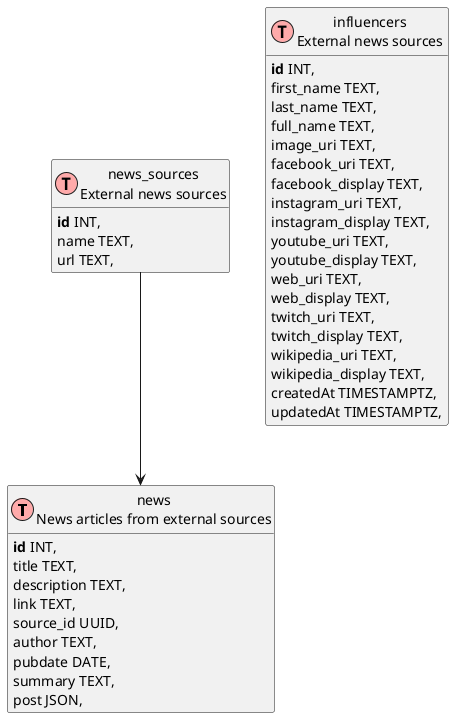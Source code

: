 @startuml
!define Table(name,desc) class name as "desc" << (T,#FFAAAA) >>
!define primary_key(x) <b>x</b>
!define unique(x) <color:green>x</color>
!define not_null(x) <u>x</u>
' other tags available:
' <i></i>
' <back:COLOR></color>, where color is a color name or html color code
' (#FFAACC)
' see: http://plantuml.com/classes.html#More
hide methods
hide stereotypes

Table(news, "news\nNews articles from external sources") {
  primary_key(id) INT,
  title TEXT,
  description TEXT,
  link TEXT,
  source_id UUID,
  author TEXT,
  pubdate DATE,
  summary TEXT,
  post JSON,
}

Table(news_sources, "news_sources\nExternal news sources") {
  primary_key(id) INT,
  name TEXT,
  url TEXT,
}

Table(influencers, "influencers\nExternal news sources") {
  primary_key(id) INT,
  first_name TEXT,
  last_name TEXT,
  full_name TEXT,
  image_uri TEXT,
  facebook_uri TEXT,
  facebook_display TEXT,
  instagram_uri TEXT,
  instagram_display TEXT,
  youtube_uri TEXT,
  youtube_display TEXT,
  web_uri TEXT,
  web_display TEXT,
  twitch_uri TEXT,
  twitch_display TEXT,
  wikipedia_uri TEXT,
  wikipedia_display TEXT,
  createdAt TIMESTAMPTZ,
  updatedAt TIMESTAMPTZ,
}

' relationships
news_sources --> news

@enduml